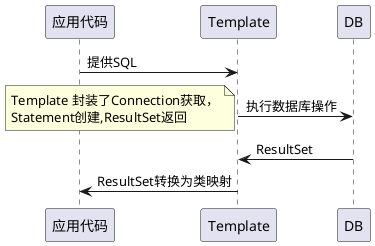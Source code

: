 @startuml

应用代码 -> Template: 提供SQL
Template -> DB: 执行数据库操作
note left
Template 封装了Connection获取，
Statement创建,ResultSet返回
end note
DB -> Template: ResultSet
Template -> 应用代码: ResultSet转换为类映射

@enduml

